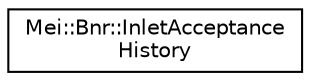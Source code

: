digraph "Graphical Class Hierarchy"
{
  edge [fontname="Helvetica",fontsize="10",labelfontname="Helvetica",labelfontsize="10"];
  node [fontname="Helvetica",fontsize="10",shape=record];
  rankdir="LR";
  Node1 [label="Mei::Bnr::InletAcceptance\lHistory",height=0.2,width=0.4,color="black", fillcolor="white", style="filled",URL="$a00040.html",tooltip="InletAcceptanceHistory "];
}
